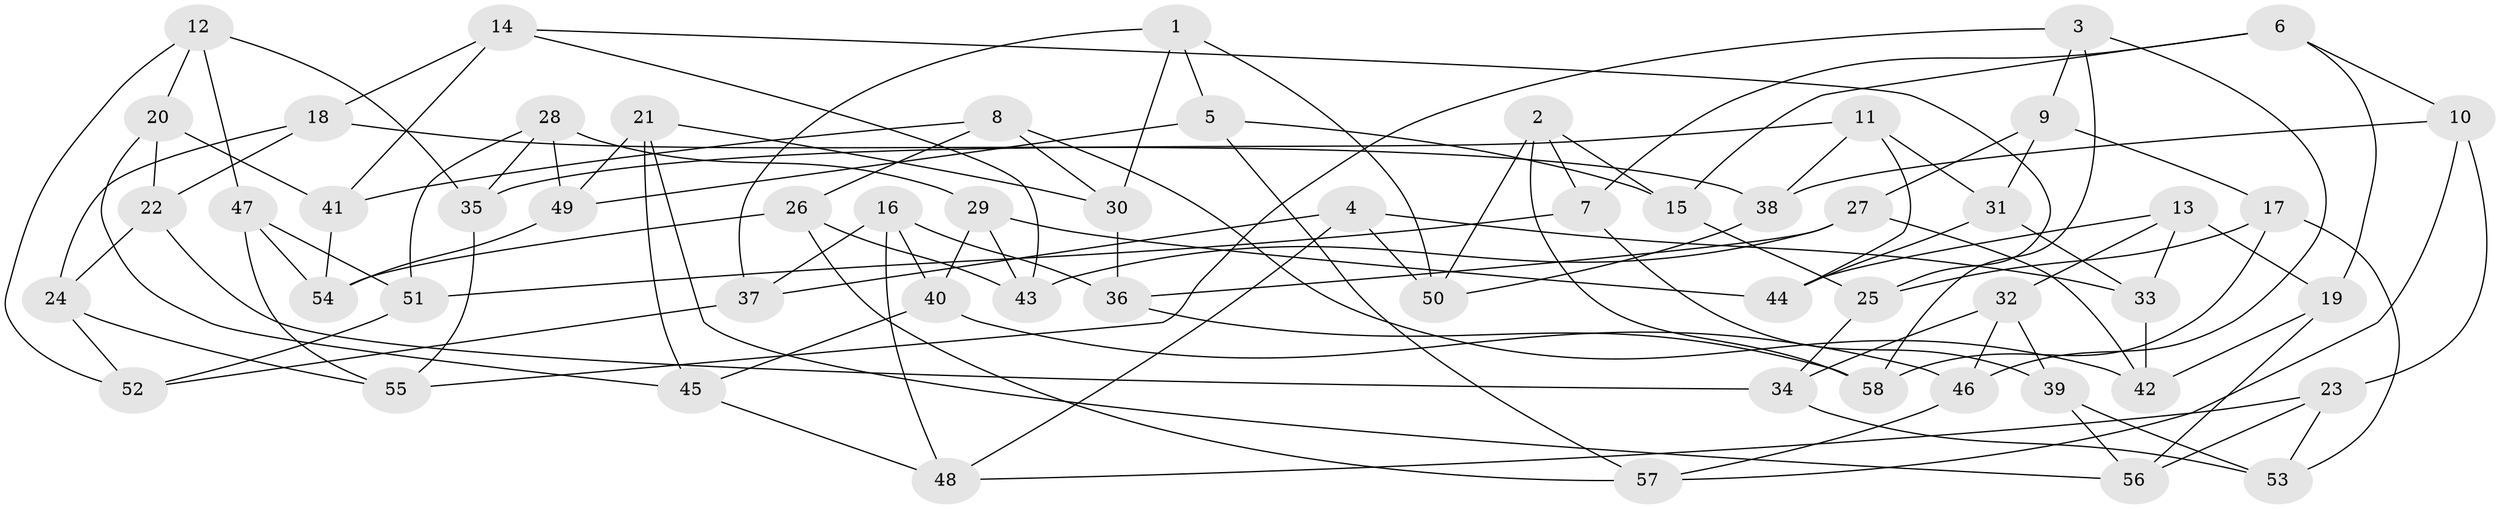 // Generated by graph-tools (version 1.1) at 2025/50/03/09/25 03:50:47]
// undirected, 58 vertices, 116 edges
graph export_dot {
graph [start="1"]
  node [color=gray90,style=filled];
  1;
  2;
  3;
  4;
  5;
  6;
  7;
  8;
  9;
  10;
  11;
  12;
  13;
  14;
  15;
  16;
  17;
  18;
  19;
  20;
  21;
  22;
  23;
  24;
  25;
  26;
  27;
  28;
  29;
  30;
  31;
  32;
  33;
  34;
  35;
  36;
  37;
  38;
  39;
  40;
  41;
  42;
  43;
  44;
  45;
  46;
  47;
  48;
  49;
  50;
  51;
  52;
  53;
  54;
  55;
  56;
  57;
  58;
  1 -- 30;
  1 -- 5;
  1 -- 50;
  1 -- 37;
  2 -- 50;
  2 -- 7;
  2 -- 15;
  2 -- 58;
  3 -- 58;
  3 -- 9;
  3 -- 46;
  3 -- 55;
  4 -- 37;
  4 -- 33;
  4 -- 48;
  4 -- 50;
  5 -- 49;
  5 -- 15;
  5 -- 57;
  6 -- 15;
  6 -- 19;
  6 -- 10;
  6 -- 7;
  7 -- 51;
  7 -- 39;
  8 -- 26;
  8 -- 42;
  8 -- 41;
  8 -- 30;
  9 -- 17;
  9 -- 31;
  9 -- 27;
  10 -- 23;
  10 -- 57;
  10 -- 38;
  11 -- 38;
  11 -- 44;
  11 -- 35;
  11 -- 31;
  12 -- 35;
  12 -- 52;
  12 -- 47;
  12 -- 20;
  13 -- 33;
  13 -- 19;
  13 -- 44;
  13 -- 32;
  14 -- 18;
  14 -- 25;
  14 -- 41;
  14 -- 43;
  15 -- 25;
  16 -- 48;
  16 -- 40;
  16 -- 37;
  16 -- 36;
  17 -- 25;
  17 -- 53;
  17 -- 58;
  18 -- 22;
  18 -- 24;
  18 -- 38;
  19 -- 56;
  19 -- 42;
  20 -- 45;
  20 -- 22;
  20 -- 41;
  21 -- 49;
  21 -- 56;
  21 -- 30;
  21 -- 45;
  22 -- 24;
  22 -- 34;
  23 -- 53;
  23 -- 48;
  23 -- 56;
  24 -- 55;
  24 -- 52;
  25 -- 34;
  26 -- 43;
  26 -- 57;
  26 -- 54;
  27 -- 42;
  27 -- 36;
  27 -- 43;
  28 -- 51;
  28 -- 49;
  28 -- 35;
  28 -- 29;
  29 -- 44;
  29 -- 43;
  29 -- 40;
  30 -- 36;
  31 -- 44;
  31 -- 33;
  32 -- 46;
  32 -- 39;
  32 -- 34;
  33 -- 42;
  34 -- 53;
  35 -- 55;
  36 -- 58;
  37 -- 52;
  38 -- 50;
  39 -- 53;
  39 -- 56;
  40 -- 46;
  40 -- 45;
  41 -- 54;
  45 -- 48;
  46 -- 57;
  47 -- 54;
  47 -- 55;
  47 -- 51;
  49 -- 54;
  51 -- 52;
}
